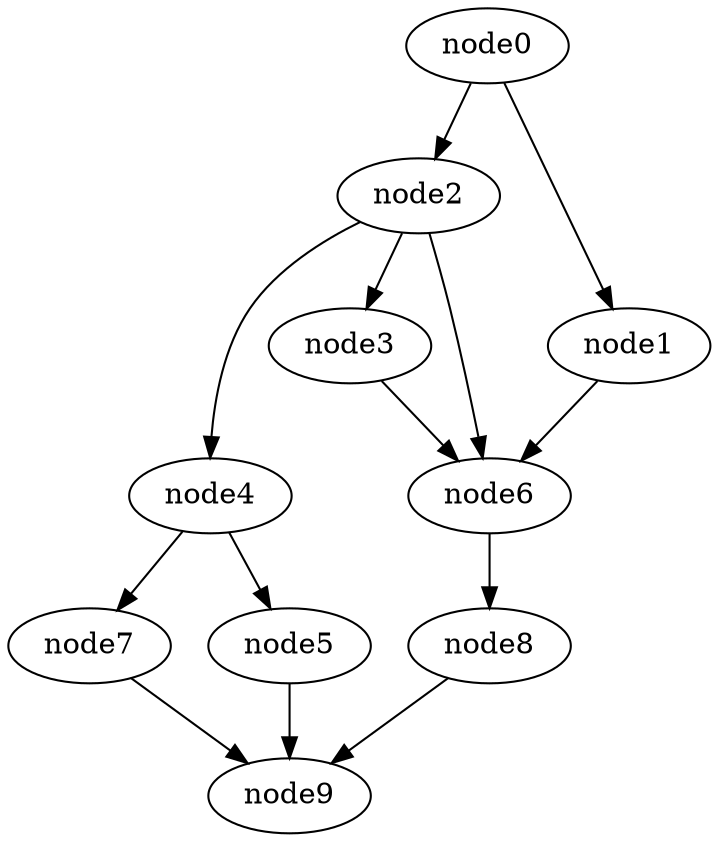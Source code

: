 digraph g{
	node9
	node8 -> node9
	node7 -> node9
	node6 -> node8
	node5 -> node9
	node4 -> node7
	node4 -> node5
	node3 -> node6
	node2 -> node6
	node2 -> node4
	node2 -> node3
	node1 -> node6
	node0 -> node2
	node0 -> node1
}

